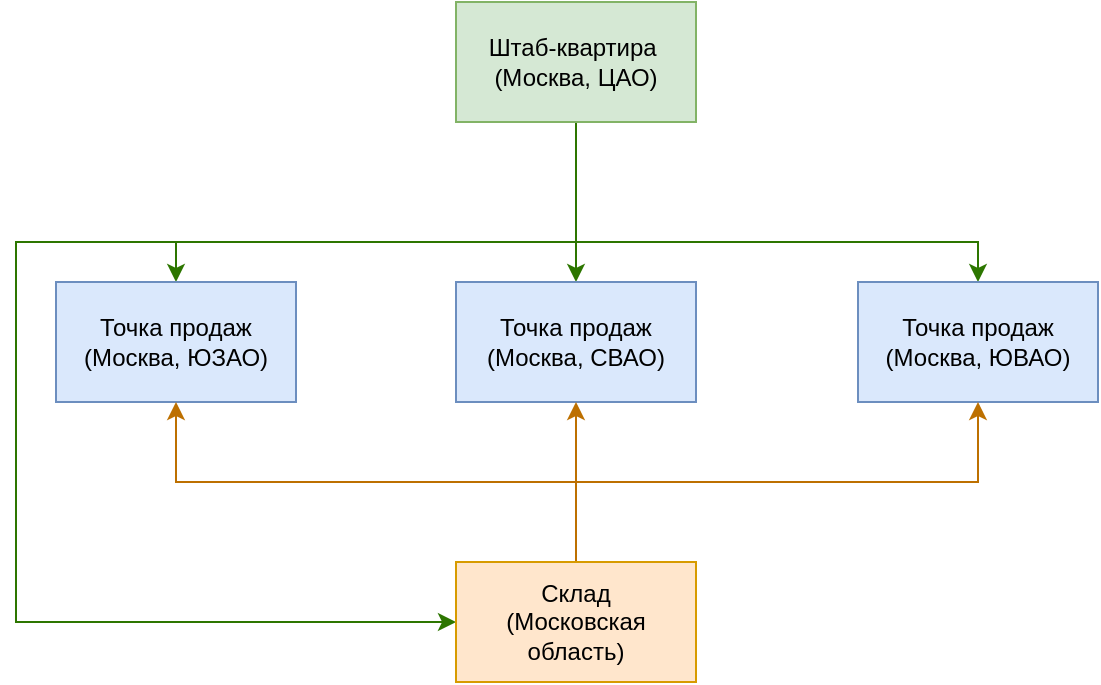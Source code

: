 <mxfile version="24.7.16">
  <diagram name="Страница — 1" id="cskO_3SsB1AhspjuIp23">
    <mxGraphModel dx="734" dy="492" grid="0" gridSize="10" guides="1" tooltips="1" connect="1" arrows="1" fold="1" page="1" pageScale="1" pageWidth="1442" pageHeight="2039" math="0" shadow="0">
      <root>
        <mxCell id="0" />
        <mxCell id="1" parent="0" />
        <mxCell id="4TRZT6uHNvwqL9tTGc9j-6" style="edgeStyle=orthogonalEdgeStyle;rounded=0;orthogonalLoop=1;jettySize=auto;html=1;exitX=0.5;exitY=1;exitDx=0;exitDy=0;fillColor=#60a917;strokeColor=#2D7600;" edge="1" parent="1" source="4TRZT6uHNvwqL9tTGc9j-1" target="4TRZT6uHNvwqL9tTGc9j-3">
          <mxGeometry relative="1" as="geometry" />
        </mxCell>
        <mxCell id="4TRZT6uHNvwqL9tTGc9j-7" style="edgeStyle=orthogonalEdgeStyle;rounded=0;orthogonalLoop=1;jettySize=auto;html=1;exitX=0.5;exitY=1;exitDx=0;exitDy=0;entryX=0.5;entryY=0;entryDx=0;entryDy=0;fillColor=#60a917;strokeColor=#2D7600;" edge="1" parent="1" source="4TRZT6uHNvwqL9tTGc9j-1" target="4TRZT6uHNvwqL9tTGc9j-4">
          <mxGeometry relative="1" as="geometry">
            <Array as="points">
              <mxPoint x="460" y="160" />
              <mxPoint x="260" y="160" />
            </Array>
          </mxGeometry>
        </mxCell>
        <mxCell id="4TRZT6uHNvwqL9tTGc9j-8" style="edgeStyle=orthogonalEdgeStyle;rounded=0;orthogonalLoop=1;jettySize=auto;html=1;exitX=0.5;exitY=1;exitDx=0;exitDy=0;fillColor=#60a917;strokeColor=#2D7600;" edge="1" parent="1" source="4TRZT6uHNvwqL9tTGc9j-1" target="4TRZT6uHNvwqL9tTGc9j-5">
          <mxGeometry relative="1" as="geometry">
            <Array as="points">
              <mxPoint x="460" y="160" />
              <mxPoint x="661" y="160" />
            </Array>
          </mxGeometry>
        </mxCell>
        <mxCell id="4TRZT6uHNvwqL9tTGc9j-16" style="edgeStyle=orthogonalEdgeStyle;rounded=0;orthogonalLoop=1;jettySize=auto;html=1;exitX=0.5;exitY=1;exitDx=0;exitDy=0;entryX=0;entryY=0.5;entryDx=0;entryDy=0;fillColor=#60a917;strokeColor=#2D7600;" edge="1" parent="1" source="4TRZT6uHNvwqL9tTGc9j-1" target="4TRZT6uHNvwqL9tTGc9j-15">
          <mxGeometry relative="1" as="geometry">
            <Array as="points">
              <mxPoint x="460" y="160" />
              <mxPoint x="180" y="160" />
              <mxPoint x="180" y="350" />
            </Array>
          </mxGeometry>
        </mxCell>
        <mxCell id="4TRZT6uHNvwqL9tTGc9j-1" value="Штаб-квартира&amp;nbsp;&lt;div&gt;(Москва, ЦАО)&lt;/div&gt;" style="rounded=0;whiteSpace=wrap;html=1;fillColor=#d5e8d4;strokeColor=#82b366;" vertex="1" parent="1">
          <mxGeometry x="400" y="40" width="120" height="60" as="geometry" />
        </mxCell>
        <mxCell id="4TRZT6uHNvwqL9tTGc9j-3" value="Точка продаж&lt;div&gt;(Москва, СВАО)&lt;/div&gt;" style="rounded=0;whiteSpace=wrap;html=1;fillColor=#dae8fc;strokeColor=#6c8ebf;" vertex="1" parent="1">
          <mxGeometry x="400" y="180" width="120" height="60" as="geometry" />
        </mxCell>
        <mxCell id="4TRZT6uHNvwqL9tTGc9j-4" value="Точка продаж&lt;div&gt;(Москва, ЮЗАО)&lt;/div&gt;" style="rounded=0;whiteSpace=wrap;html=1;fillColor=#dae8fc;strokeColor=#6c8ebf;" vertex="1" parent="1">
          <mxGeometry x="200" y="180" width="120" height="60" as="geometry" />
        </mxCell>
        <mxCell id="4TRZT6uHNvwqL9tTGc9j-5" value="Точка продаж&lt;div&gt;(Москва, ЮВАО)&lt;/div&gt;" style="rounded=0;whiteSpace=wrap;html=1;fillColor=#dae8fc;strokeColor=#6c8ebf;" vertex="1" parent="1">
          <mxGeometry x="601" y="180" width="120" height="60" as="geometry" />
        </mxCell>
        <mxCell id="4TRZT6uHNvwqL9tTGc9j-17" style="edgeStyle=orthogonalEdgeStyle;rounded=0;orthogonalLoop=1;jettySize=auto;html=1;exitX=0.5;exitY=0;exitDx=0;exitDy=0;entryX=0.5;entryY=1;entryDx=0;entryDy=0;fillColor=#f0a30a;strokeColor=#BD7000;" edge="1" parent="1" source="4TRZT6uHNvwqL9tTGc9j-15" target="4TRZT6uHNvwqL9tTGc9j-4">
          <mxGeometry relative="1" as="geometry" />
        </mxCell>
        <mxCell id="4TRZT6uHNvwqL9tTGc9j-18" style="edgeStyle=orthogonalEdgeStyle;rounded=0;orthogonalLoop=1;jettySize=auto;html=1;exitX=0.5;exitY=0;exitDx=0;exitDy=0;entryX=0.5;entryY=1;entryDx=0;entryDy=0;fillColor=#f0a30a;strokeColor=#BD7000;" edge="1" parent="1" source="4TRZT6uHNvwqL9tTGc9j-15" target="4TRZT6uHNvwqL9tTGc9j-3">
          <mxGeometry relative="1" as="geometry" />
        </mxCell>
        <mxCell id="4TRZT6uHNvwqL9tTGc9j-19" style="edgeStyle=orthogonalEdgeStyle;rounded=0;orthogonalLoop=1;jettySize=auto;html=1;exitX=0.5;exitY=0;exitDx=0;exitDy=0;entryX=0.5;entryY=1;entryDx=0;entryDy=0;fillColor=#f0a30a;strokeColor=#BD7000;" edge="1" parent="1" source="4TRZT6uHNvwqL9tTGc9j-15" target="4TRZT6uHNvwqL9tTGc9j-5">
          <mxGeometry relative="1" as="geometry" />
        </mxCell>
        <mxCell id="4TRZT6uHNvwqL9tTGc9j-15" value="Склад&lt;div&gt;(Московская область)&lt;/div&gt;" style="rounded=0;whiteSpace=wrap;html=1;fillColor=#ffe6cc;strokeColor=#d79b00;" vertex="1" parent="1">
          <mxGeometry x="400" y="320" width="120" height="60" as="geometry" />
        </mxCell>
      </root>
    </mxGraphModel>
  </diagram>
</mxfile>
